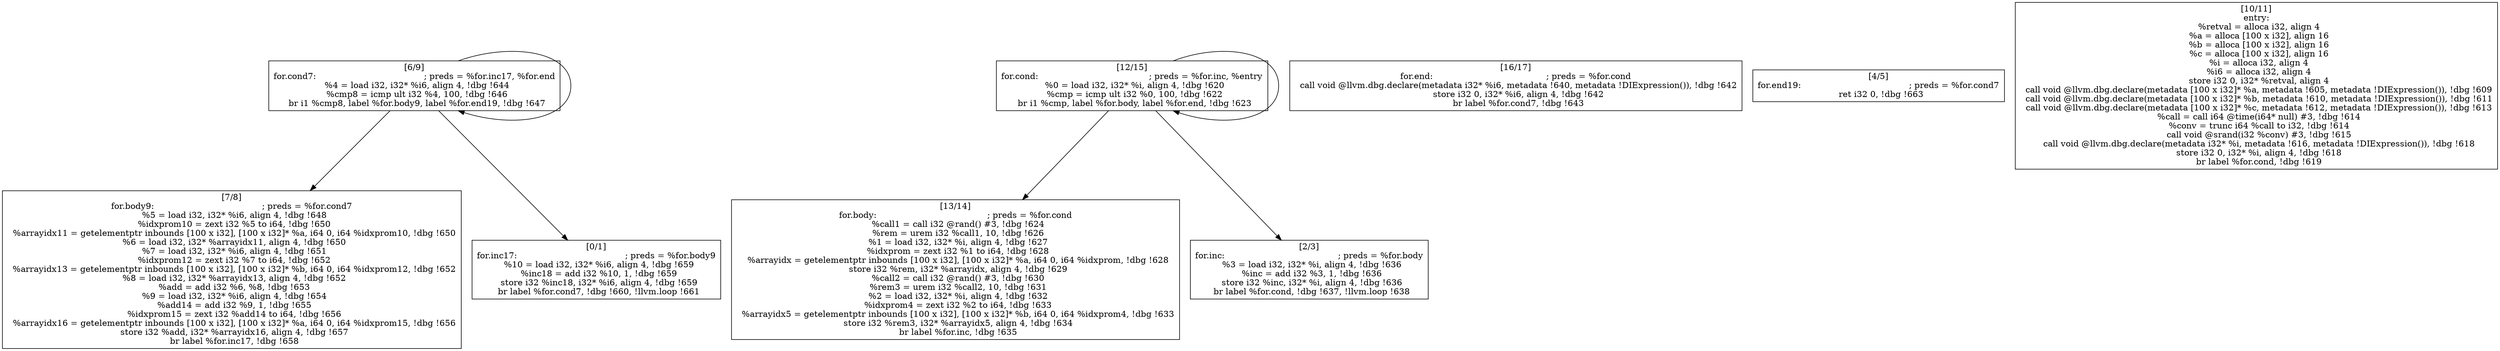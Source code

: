 
digraph G {


node17 [label="[7/8]
for.body9:                                        ; preds = %for.cond7
  %5 = load i32, i32* %i6, align 4, !dbg !648
  %idxprom10 = zext i32 %5 to i64, !dbg !650
  %arrayidx11 = getelementptr inbounds [100 x i32], [100 x i32]* %a, i64 0, i64 %idxprom10, !dbg !650
  %6 = load i32, i32* %arrayidx11, align 4, !dbg !650
  %7 = load i32, i32* %i6, align 4, !dbg !651
  %idxprom12 = zext i32 %7 to i64, !dbg !652
  %arrayidx13 = getelementptr inbounds [100 x i32], [100 x i32]* %b, i64 0, i64 %idxprom12, !dbg !652
  %8 = load i32, i32* %arrayidx13, align 4, !dbg !652
  %add = add i32 %6, %8, !dbg !653
  %9 = load i32, i32* %i6, align 4, !dbg !654
  %add14 = add i32 %9, 1, !dbg !655
  %idxprom15 = zext i32 %add14 to i64, !dbg !656
  %arrayidx16 = getelementptr inbounds [100 x i32], [100 x i32]* %a, i64 0, i64 %idxprom15, !dbg !656
  store i32 %add, i32* %arrayidx16, align 4, !dbg !657
  br label %for.inc17, !dbg !658
",shape=rectangle ]
node15 [label="[13/14]
for.body:                                         ; preds = %for.cond
  %call1 = call i32 @rand() #3, !dbg !624
  %rem = urem i32 %call1, 10, !dbg !626
  %1 = load i32, i32* %i, align 4, !dbg !627
  %idxprom = zext i32 %1 to i64, !dbg !628
  %arrayidx = getelementptr inbounds [100 x i32], [100 x i32]* %a, i64 0, i64 %idxprom, !dbg !628
  store i32 %rem, i32* %arrayidx, align 4, !dbg !629
  %call2 = call i32 @rand() #3, !dbg !630
  %rem3 = urem i32 %call2, 10, !dbg !631
  %2 = load i32, i32* %i, align 4, !dbg !632
  %idxprom4 = zext i32 %2 to i64, !dbg !633
  %arrayidx5 = getelementptr inbounds [100 x i32], [100 x i32]* %b, i64 0, i64 %idxprom4, !dbg !633
  store i32 %rem3, i32* %arrayidx5, align 4, !dbg !634
  br label %for.inc, !dbg !635
",shape=rectangle ]
node10 [label="[2/3]
for.inc:                                          ; preds = %for.body
  %3 = load i32, i32* %i, align 4, !dbg !636
  %inc = add i32 %3, 1, !dbg !636
  store i32 %inc, i32* %i, align 4, !dbg !636
  br label %for.cond, !dbg !637, !llvm.loop !638
",shape=rectangle ]
node9 [label="[0/1]
for.inc17:                                        ; preds = %for.body9
  %10 = load i32, i32* %i6, align 4, !dbg !659
  %inc18 = add i32 %10, 1, !dbg !659
  store i32 %inc18, i32* %i6, align 4, !dbg !659
  br label %for.cond7, !dbg !660, !llvm.loop !661
",shape=rectangle ]
node16 [label="[16/17]
for.end:                                          ; preds = %for.cond
  call void @llvm.dbg.declare(metadata i32* %i6, metadata !640, metadata !DIExpression()), !dbg !642
  store i32 0, i32* %i6, align 4, !dbg !642
  br label %for.cond7, !dbg !643
",shape=rectangle ]
node12 [label="[6/9]
for.cond7:                                        ; preds = %for.inc17, %for.end
  %4 = load i32, i32* %i6, align 4, !dbg !644
  %cmp8 = icmp ult i32 %4, 100, !dbg !646
  br i1 %cmp8, label %for.body9, label %for.end19, !dbg !647
",shape=rectangle ]
node11 [label="[4/5]
for.end19:                                        ; preds = %for.cond7
  ret i32 0, !dbg !663
",shape=rectangle ]
node13 [label="[10/11]
entry:
  %retval = alloca i32, align 4
  %a = alloca [100 x i32], align 16
  %b = alloca [100 x i32], align 16
  %c = alloca [100 x i32], align 16
  %i = alloca i32, align 4
  %i6 = alloca i32, align 4
  store i32 0, i32* %retval, align 4
  call void @llvm.dbg.declare(metadata [100 x i32]* %a, metadata !605, metadata !DIExpression()), !dbg !609
  call void @llvm.dbg.declare(metadata [100 x i32]* %b, metadata !610, metadata !DIExpression()), !dbg !611
  call void @llvm.dbg.declare(metadata [100 x i32]* %c, metadata !612, metadata !DIExpression()), !dbg !613
  %call = call i64 @time(i64* null) #3, !dbg !614
  %conv = trunc i64 %call to i32, !dbg !614
  call void @srand(i32 %conv) #3, !dbg !615
  call void @llvm.dbg.declare(metadata i32* %i, metadata !616, metadata !DIExpression()), !dbg !618
  store i32 0, i32* %i, align 4, !dbg !618
  br label %for.cond, !dbg !619
",shape=rectangle ]
node14 [label="[12/15]
for.cond:                                         ; preds = %for.inc, %entry
  %0 = load i32, i32* %i, align 4, !dbg !620
  %cmp = icmp ult i32 %0, 100, !dbg !622
  br i1 %cmp, label %for.body, label %for.end, !dbg !623
",shape=rectangle ]

node14->node14 [ ]
node12->node12 [ ]
node14->node10 [ ]
node14->node15 [ ]
node12->node9 [ ]
node12->node17 [ ]


}
